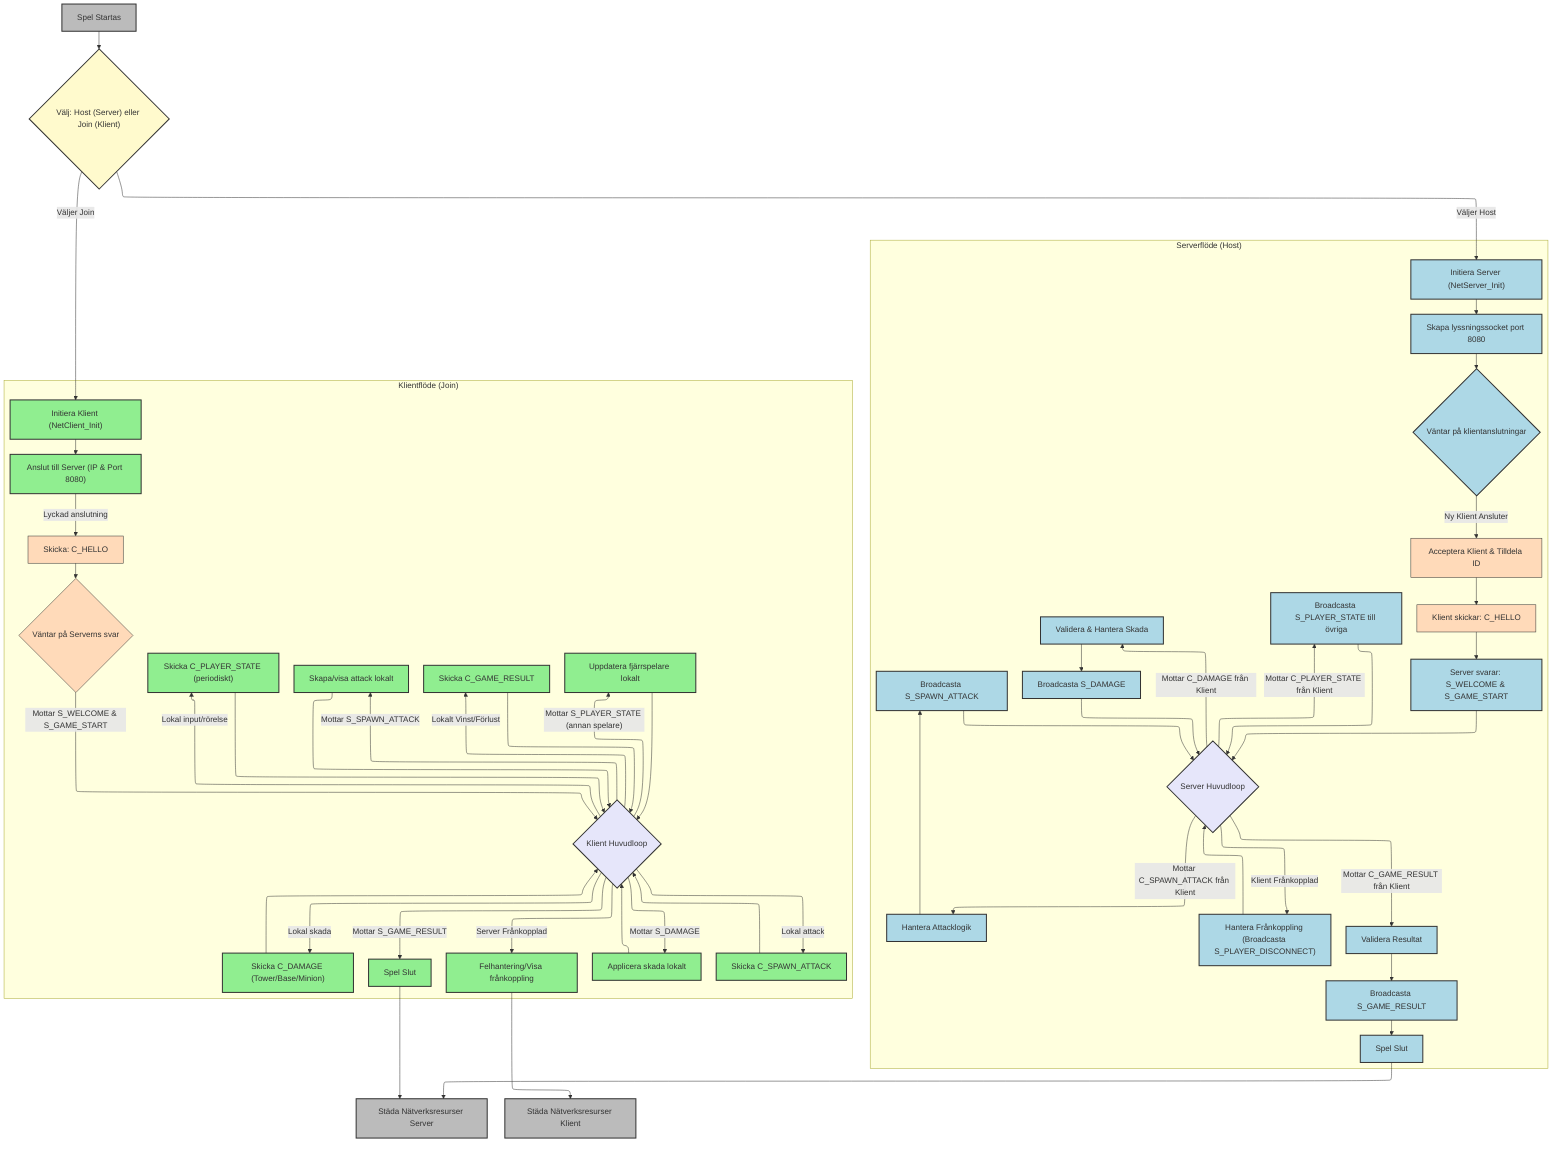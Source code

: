 ---
config:
  layout: elk
---
flowchart TD
 subgraph subGraph0["Serverflöde (Host)"]
    direction TB
        S1["Initiera Server (NetServer_Init)"]
        S2["Skapa lyssningssocket port 8080"]
        S3{"Väntar på klientanslutningar"}
        S4["Acceptera Klient & Tilldela ID"]
        S5["Klient skickar: C_HELLO"]
        S6["Server svarar: S_WELCOME & S_GAME_START"]
        S_Loop{"Server Huvudloop"}
        S_Broadcast_State["Broadcasta S_PLAYER_STATE till övriga"]
        S_Handle_Attack["Hantera Attacklogik"]
        S_Broadcast_Attack["Broadcasta S_SPAWN_ATTACK"]
        S_Handle_Damage["Validera & Hantera Skada"]
        S_Broadcast_Damage["Broadcasta S_DAMAGE"]
        S_Handle_Result["Validera Resultat"]
        S_Broadcast_Result["Broadcasta S_GAME_RESULT"]
        S_End["Spel Slut"]
        S_Disconnect["Hantera Frånkoppling (Broadcasta S_PLAYER_DISCONNECT)"]
  end
 subgraph subGraph1["Klientflöde (Join)"]
    direction TB
        C1["Initiera Klient (NetClient_Init)"]
        C2["Anslut till Server (IP & Port 8080)"]
        C3["Skicka: C_HELLO"]
        C4{"Väntar på Serverns svar"}
        C_Loop{"Klient Huvudloop"}
        C_Send_State["Skicka C_PLAYER_STATE (periodiskt)"]
        C_Send_Attack["Skicka C_SPAWN_ATTACK"]
        C_Send_Damage["Skicka C_DAMAGE (Tower/Base/Minion)"]
        C_Send_Result["Skicka C_GAME_RESULT"]
        C_Update_Remote["Uppdatera fjärrspelare lokalt"]
        C_Handle_Attack["Skapa/visa attack lokalt"]
        C_Handle_Damage["Applicera skada lokalt"]
        C_End["Spel Slut"]
        C_Error["Felhantering/Visa frånkoppling"]
  end
    A_Start["Spel Startas"] --> A_Val{"Välj: Host (Server) eller Join (Klient)"}
    S1 --> S2
    S2 --> S3
    S3 -- Ny Klient Ansluter --> S4
    S4 --> S5
    S5 --> S6
    S6 --> S_Loop
    S_Loop -- Mottar C_PLAYER_STATE från Klient --> S_Broadcast_State
    S_Broadcast_State --> S_Loop
    S_Loop -- Mottar C_SPAWN_ATTACK från Klient --> S_Handle_Attack
    S_Handle_Attack --> S_Broadcast_Attack
    S_Broadcast_Attack --> S_Loop
    S_Loop -- Mottar C_DAMAGE från Klient --> S_Handle_Damage
    S_Handle_Damage --> S_Broadcast_Damage
    S_Broadcast_Damage --> S_Loop
    S_Loop -- Mottar C_GAME_RESULT från Klient --> S_Handle_Result
    S_Handle_Result --> S_Broadcast_Result
    S_Broadcast_Result --> S_End
    S_Loop -- Klient Frånkopplad --> S_Disconnect
    S_Disconnect --> S_Loop
    C1 --> C2
    C2 -- Lyckad anslutning --> C3
    C3 --> C4
    C4 -- Mottar S_WELCOME & S_GAME_START --> C_Loop
    C_Loop -- Lokal input/rörelse --> C_Send_State
    C_Send_State --> C_Loop
    C_Loop -- Lokal attack --> C_Send_Attack
    C_Send_Attack --> C_Loop
    C_Loop -- Lokal skada --> C_Send_Damage
    C_Send_Damage --> C_Loop
    C_Loop -- Lokalt Vinst/Förlust --> C_Send_Result
    C_Send_Result --> C_Loop
    C_Loop -- Mottar S_PLAYER_STATE (annan spelare) --> C_Update_Remote
    C_Update_Remote --> C_Loop
    C_Loop -- Mottar S_SPAWN_ATTACK --> C_Handle_Attack
    C_Handle_Attack --> C_Loop
    C_Loop -- Mottar S_DAMAGE --> C_Handle_Damage
    C_Handle_Damage --> C_Loop
    C_Loop -- Mottar S_GAME_RESULT --> C_End
    C_Loop -- Server Frånkopplad --> C_Error
    A_Val -- Väljer Host --> S1
    A_Val -- Väljer Join --> C1
    S_End --> Z_Cleanup["Städa Nätverksresurser Server"]
    C_End --> Z_Cleanup
    C_Error --> Z_Cleanup_Client["Städa Nätverksresurser Klient"]
     S1:::server_style
     S2:::server_style
     S3:::server_style
     S4:::networkMsg_style
     S5:::networkMsg_style
     S6:::server_style
     S_Loop:::loop_style
     S_Broadcast_State:::server_style
     S_Handle_Attack:::server_style
     S_Broadcast_Attack:::server_style
     S_Handle_Damage:::server_style
     S_Broadcast_Damage:::server_style
     S_Handle_Result:::server_style
     S_Broadcast_Result:::server_style
     S_End:::server_style
     S_Disconnect:::server_style
     C1:::client_style
     C2:::client_style
     C3:::networkMsg_style
     C4:::networkMsg_style
     C_Loop:::loop_style
     C_Send_State:::client_style
     C_Send_Attack:::client_style
     C_Send_Damage:::client_style
     C_Send_Result:::client_style
     C_Update_Remote:::client_style
     C_Handle_Attack:::client_style
     C_Handle_Damage:::client_style
     C_End:::client_style
     C_Error:::client_style
     A_Start:::start
     A_Val:::choice
     Z_Cleanup:::start
     Z_Cleanup_Client:::start
    classDef start fill:#bbb,stroke:#333,stroke-width:2px,color:#333
    classDef choice fill:#FFFACD,stroke:#333,stroke-width:2px,color:#333
    classDef server_style fill:#ADD8E6,stroke:#333,stroke-width:2px,color:#333
    classDef client_style fill:#90EE90,stroke:#333,stroke-width:2px,color:#333
    classDef networkMsg_style fill:#FFDAB9,stroke:#333,stroke-width:1px,color:#333
    classDef loop_style fill:#E6E6FA,stroke:#333,stroke-width:2px,color:#333
    classDef end_style fill:#FFB6C1,stroke:#333,stroke-width:2px,color:#333